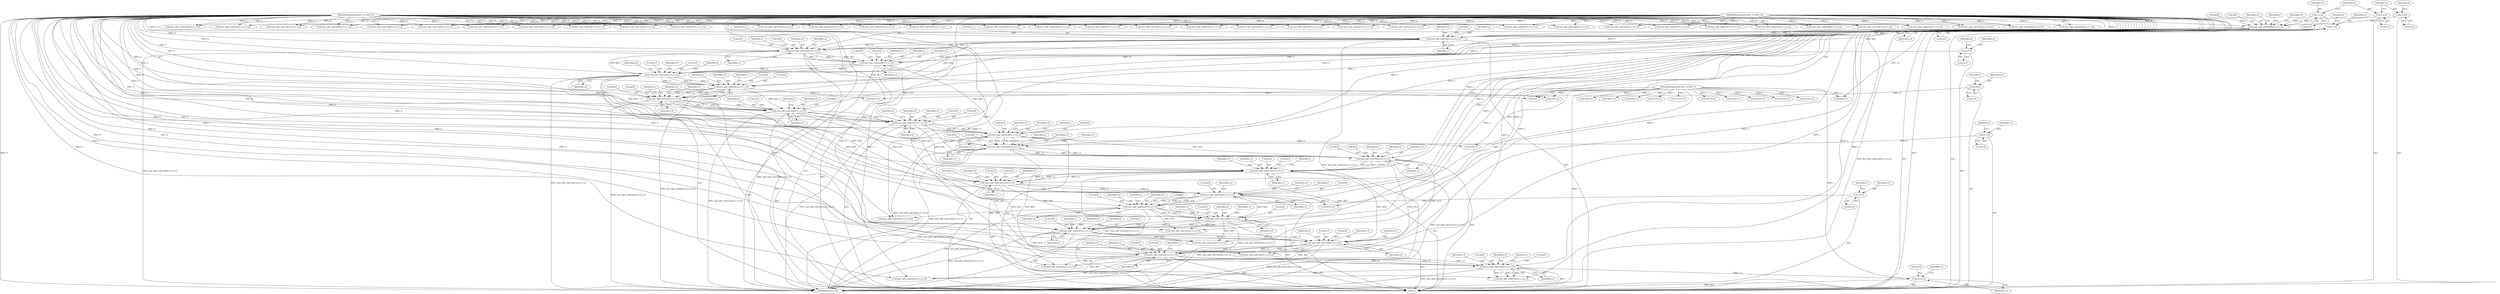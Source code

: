 digraph "0_openssl_a7a44ba55cb4f884c6bc9ceac90072dea38e66d0_0@array" {
"1000367" [label="(Call,r[5]=c3)"];
"1000357" [label="(Call,mul_add_c(a[5],b[0],c3,c1,c2))"];
"1000102" [label="(MethodParameterIn,BN_ULONG *a)"];
"1000249" [label="(Call,mul_add_c(a[4],b[0],c2,c3,c1))"];
"1000231" [label="(Call,mul_add_c(a[3],b[0],c1,c2,c3))"];
"1000163" [label="(Call,mul_add_c(a[2],b[0],c3,c1,c2))"];
"1000145" [label="(Call,mul_add_c(a[1],b[0],c2,c3,c1))"];
"1000117" [label="(Call,mul_add_c(a[0],b[0],c1,c2,c3))"];
"1000103" [label="(MethodParameterIn,BN_ULONG *b)"];
"1000108" [label="(Call,c1=0)"];
"1000111" [label="(Call,c2=0)"];
"1000114" [label="(Call,c3=0)"];
"1000135" [label="(Call,mul_add_c(a[0],b[1],c2,c3,c1))"];
"1000132" [label="(Call,c1=0)"];
"1000160" [label="(Call,c2=0)"];
"1000221" [label="(Call,mul_add_c(a[2],b[1],c1,c2,c3))"];
"1000173" [label="(Call,mul_add_c(a[1],b[1],c3,c1,c2))"];
"1000211" [label="(Call,mul_add_c(a[1],b[2],c1,c2,c3))"];
"1000183" [label="(Call,mul_add_c(a[0],b[2],c3,c1,c2))"];
"1000201" [label="(Call,mul_add_c(a[0],b[3],c1,c2,c3))"];
"1000198" [label="(Call,c3=0)"];
"1000246" [label="(Call,c1=0)"];
"1000347" [label="(Call,mul_add_c(a[4],b[1],c3,c1,c2))"];
"1000259" [label="(Call,mul_add_c(a[3],b[1],c2,c3,c1))"];
"1000337" [label="(Call,mul_add_c(a[3],b[2],c3,c1,c2))"];
"1000269" [label="(Call,mul_add_c(a[2],b[2],c2,c3,c1))"];
"1000327" [label="(Call,mul_add_c(a[2],b[3],c3,c1,c2))"];
"1000279" [label="(Call,mul_add_c(a[1],b[3],c2,c3,c1))"];
"1000317" [label="(Call,mul_add_c(a[1],b[4],c3,c1,c2))"];
"1000289" [label="(Call,mul_add_c(a[0],b[4],c2,c3,c1))"];
"1000307" [label="(Call,mul_add_c(a[0],b[5],c3,c1,c2))"];
"1000304" [label="(Call,c2=0)"];
"1000101" [label="(MethodParameterIn,BN_ULONG *r)"];
"1000727" [label="(Call,mul_add_c(a[3],b[7],c2,c3,c1))"];
"1000219" [label="(Identifier,c2)"];
"1000293" [label="(Call,b[4])"];
"1000679" [label="(Call,r[9]=c1)"];
"1000121" [label="(Call,b[0])"];
"1000321" [label="(Call,b[4])"];
"1000221" [label="(Call,mul_add_c(a[2],b[1],c1,c2,c3))"];
"1000203" [label="(Identifier,a)"];
"1000162" [label="(Literal,0)"];
"1000248" [label="(Literal,0)"];
"1000571" [label="(Call,mul_add_c(a[4],b[4],c3,c1,c2))"];
"1000246" [label="(Call,c1=0)"];
"1000218" [label="(Identifier,c1)"];
"1000112" [label="(Identifier,c2)"];
"1000127" [label="(Call,r[0]=c1)"];
"1000263" [label="(Call,b[1])"];
"1000304" [label="(Call,c2=0)"];
"1000591" [label="(Call,mul_add_c(a[2],b[6],c3,c1,c2))"];
"1000113" [label="(Literal,0)"];
"1000831" [label="(Call,mul_add_c(a[6],b[7],c2,c3,c1))"];
"1000126" [label="(Identifier,c3)"];
"1000356" [label="(Identifier,c2)"];
"1000649" [label="(Call,mul_add_c(a[5],b[4],c1,c2,c3))"];
"1000192" [label="(Identifier,c2)"];
"1000290" [label="(Call,a[0])"];
"1000115" [label="(Identifier,c3)"];
"1000859" [label="(Call,mul_add_c(a[7],b[7],c3,c1,c2))"];
"1000135" [label="(Call,mul_add_c(a[0],b[1],c2,c3,c1))"];
"1000331" [label="(Call,b[3])"];
"1000170" [label="(Identifier,c3)"];
"1000277" [label="(Identifier,c3)"];
"1000118" [label="(Call,a[0])"];
"1000351" [label="(Call,b[1])"];
"1000311" [label="(Call,b[5])"];
"1000238" [label="(Identifier,c1)"];
"1000326" [label="(Identifier,c2)"];
"1000209" [label="(Identifier,c2)"];
"1000195" [label="(Identifier,r)"];
"1000669" [label="(Call,mul_add_c(a[7],b[2],c1,c2,c3))"];
"1000103" [label="(MethodParameterIn,BN_ULONG *b)"];
"1000165" [label="(Identifier,a)"];
"1000296" [label="(Identifier,c2)"];
"1000717" [label="(Call,mul_add_c(a[4],b[6],c2,c3,c1))"];
"1000561" [label="(Call,mul_add_c(a[5],b[3],c3,c1,c2))"];
"1000132" [label="(Call,c1=0)"];
"1000167" [label="(Call,b[0])"];
"1000364" [label="(Identifier,c3)"];
"1000164" [label="(Call,a[2])"];
"1000180" [label="(Identifier,c3)"];
"1000415" [label="(Call,mul_add_c(a[2],b[4],c1,c2,c3))"];
"1000104" [label="(Block,)"];
"1000307" [label="(Call,mul_add_c(a[0],b[5],c3,c1,c2))"];
"1000134" [label="(Literal,0)"];
"1000745" [label="(Call,mul_add_c(a[4],b[7],c3,c1,c2))"];
"1000260" [label="(Call,a[3])"];
"1000533" [label="(Call,r[7]=c2)"];
"1000191" [label="(Identifier,c1)"];
"1000308" [label="(Call,a[0])"];
"1000765" [label="(Call,mul_add_c(a[6],b[5],c3,c1,c2))"];
"1000268" [label="(Identifier,c1)"];
"1000187" [label="(Call,b[2])"];
"1000813" [label="(Call,mul_add_c(a[5],b[7],c1,c2,c3))"];
"1000315" [label="(Identifier,c1)"];
"1000395" [label="(Call,mul_add_c(a[4],b[2],c1,c2,c3))"];
"1000177" [label="(Call,b[1])"];
"1000639" [label="(Call,mul_add_c(a[4],b[5],c1,c2,c3))"];
"1000212" [label="(Call,a[1])"];
"1000146" [label="(Call,a[1])"];
"1000346" [label="(Identifier,c2)"];
"1000785" [label="(Call,r[11]=c3)"];
"1000291" [label="(Identifier,a)"];
"1000251" [label="(Identifier,a)"];
"1000259" [label="(Call,mul_add_c(a[3],b[1],c2,c3,c1))"];
"1000161" [label="(Identifier,c2)"];
"1000124" [label="(Identifier,c1)"];
"1000208" [label="(Identifier,c1)"];
"1000287" [label="(Identifier,c3)"];
"1000249" [label="(Call,mul_add_c(a[4],b[0],c2,c3,c1))"];
"1000111" [label="(Call,c2=0)"];
"1000220" [label="(Identifier,c3)"];
"1000261" [label="(Identifier,a)"];
"1000155" [label="(Call,r[1]=c2)"];
"1000240" [label="(Identifier,c3)"];
"1000551" [label="(Call,mul_add_c(a[6],b[2],c3,c1,c2))"];
"1000707" [label="(Call,mul_add_c(a[5],b[5],c2,c3,c1))"];
"1000171" [label="(Identifier,c1)"];
"1000172" [label="(Identifier,c2)"];
"1000279" [label="(Call,mul_add_c(a[1],b[3],c2,c3,c1))"];
"1000241" [label="(Call,r[3]=c1)"];
"1000851" [label="(Call,r[13]=c2)"];
"1000349" [label="(Identifier,a)"];
"1000619" [label="(Call,mul_add_c(a[2],b[7],c1,c2,c3))"];
"1000182" [label="(Identifier,c2)"];
"1000405" [label="(Call,mul_add_c(a[3],b[3],c1,c2,c3))"];
"1000183" [label="(Call,mul_add_c(a[0],b[2],c3,c1,c2))"];
"1000348" [label="(Call,a[4])"];
"1000361" [label="(Call,b[0])"];
"1000200" [label="(Literal,0)"];
"1000114" [label="(Call,c3=0)"];
"1000184" [label="(Call,a[0])"];
"1000257" [label="(Identifier,c3)"];
"1000336" [label="(Identifier,c2)"];
"1000256" [label="(Identifier,c2)"];
"1000205" [label="(Call,b[3])"];
"1000473" [label="(Call,mul_add_c(a[2],b[5],c2,c3,c1))"];
"1000143" [label="(Identifier,c3)"];
"1000136" [label="(Call,a[0])"];
"1000874" [label="(Call,r[15]=c1)"];
"1000425" [label="(Call,mul_add_c(a[1],b[5],c1,c2,c3))"];
"1000157" [label="(Identifier,r)"];
"1000116" [label="(Literal,0)"];
"1000297" [label="(Identifier,c3)"];
"1000365" [label="(Identifier,c1)"];
"1000366" [label="(Identifier,c2)"];
"1000327" [label="(Call,mul_add_c(a[2],b[3],c3,c1,c2))"];
"1000463" [label="(Call,mul_add_c(a[1],b[6],c2,c3,c1))"];
"1000359" [label="(Identifier,a)"];
"1000110" [label="(Literal,0)"];
"1000154" [label="(Identifier,c1)"];
"1000755" [label="(Call,mul_add_c(a[5],b[6],c3,c1,c2))"];
"1000149" [label="(Call,b[0])"];
"1000210" [label="(Identifier,c3)"];
"1000239" [label="(Identifier,c2)"];
"1000354" [label="(Identifier,c3)"];
"1000278" [label="(Identifier,c1)"];
"1000142" [label="(Identifier,c2)"];
"1000335" [label="(Identifier,c1)"];
"1000299" [label="(Call,r[4]=c2)"];
"1000581" [label="(Call,mul_add_c(a[3],b[5],c3,c1,c2))"];
"1000137" [label="(Identifier,a)"];
"1000309" [label="(Identifier,a)"];
"1000181" [label="(Identifier,c1)"];
"1000329" [label="(Identifier,a)"];
"1000190" [label="(Identifier,c3)"];
"1000266" [label="(Identifier,c2)"];
"1000258" [label="(Identifier,c1)"];
"1000324" [label="(Identifier,c3)"];
"1000301" [label="(Identifier,r)"];
"1000687" [label="(Call,mul_add_c(a[7],b[3],c2,c3,c1))"];
"1000369" [label="(Identifier,r)"];
"1000305" [label="(Identifier,c2)"];
"1000153" [label="(Identifier,c3)"];
"1000276" [label="(Identifier,c2)"];
"1000108" [label="(Call,c1=0)"];
"1000228" [label="(Identifier,c1)"];
"1000325" [label="(Identifier,c1)"];
"1000270" [label="(Call,a[2])"];
"1000271" [label="(Identifier,a)"];
"1000318" [label="(Call,a[1])"];
"1000375" [label="(Call,mul_add_c(a[6],b[0],c1,c2,c3))"];
"1000201" [label="(Call,mul_add_c(a[0],b[3],c1,c2,c3))"];
"1000160" [label="(Call,c2=0)"];
"1000101" [label="(MethodParameterIn,BN_ULONG *r)"];
"1000288" [label="(Identifier,c1)"];
"1000243" [label="(Identifier,r)"];
"1000629" [label="(Call,mul_add_c(a[3],b[6],c1,c2,c3))"];
"1000341" [label="(Call,b[2])"];
"1000119" [label="(Identifier,a)"];
"1000199" [label="(Identifier,c3)"];
"1000273" [label="(Call,b[2])"];
"1000503" [label="(Call,mul_add_c(a[5],b[2],c2,c3,c1))"];
"1000601" [label="(Call,mul_add_c(a[1],b[7],c3,c1,c2))"];
"1000338" [label="(Call,a[3])"];
"1000231" [label="(Call,mul_add_c(a[3],b[0],c1,c2,c3))"];
"1000344" [label="(Identifier,c3)"];
"1000174" [label="(Call,a[1])"];
"1000316" [label="(Identifier,c2)"];
"1000215" [label="(Call,b[2])"];
"1000223" [label="(Identifier,a)"];
"1000869" [label="(Call,r[14]=c3)"];
"1000841" [label="(Call,mul_add_c(a[7],b[6],c2,c3,c1))"];
"1000523" [label="(Call,mul_add_c(a[7],b[0],c2,c3,c1))"];
"1000109" [label="(Identifier,c1)"];
"1000317" [label="(Call,mul_add_c(a[1],b[4],c3,c1,c2))"];
"1000225" [label="(Call,b[1])"];
"1000357" [label="(Call,mul_add_c(a[5],b[0],c3,c1,c2))"];
"1000355" [label="(Identifier,c1)"];
"1000185" [label="(Identifier,a)"];
"1000793" [label="(Call,mul_add_c(a[7],b[5],c1,c2,c3))"];
"1000775" [label="(Call,mul_add_c(a[7],b[4],c3,c1,c2))"];
"1000483" [label="(Call,mul_add_c(a[3],b[4],c2,c3,c1))"];
"1000147" [label="(Identifier,a)"];
"1000823" [label="(Call,r[12]=c1)"];
"1000129" [label="(Identifier,r)"];
"1000193" [label="(Call,r[2]=c3)"];
"1000145" [label="(Call,mul_add_c(a[1],b[0],c2,c3,c1))"];
"1000697" [label="(Call,mul_add_c(a[6],b[4],c2,c3,c1))"];
"1000222" [label="(Call,a[2])"];
"1000737" [label="(Call,r[10]=c2)"];
"1000117" [label="(Call,mul_add_c(a[0],b[0],c1,c2,c3))"];
"1000493" [label="(Call,mul_add_c(a[4],b[3],c2,c3,c1))"];
"1000368" [label="(Call,r[5])"];
"1000235" [label="(Call,b[0])"];
"1000280" [label="(Call,a[1])"];
"1000306" [label="(Literal,0)"];
"1000211" [label="(Call,mul_add_c(a[1],b[2],c1,c2,c3))"];
"1000175" [label="(Identifier,a)"];
"1000453" [label="(Call,mul_add_c(a[0],b[7],c2,c3,c1))"];
"1000125" [label="(Identifier,c2)"];
"1000319" [label="(Identifier,a)"];
"1000347" [label="(Call,mul_add_c(a[4],b[1],c3,c1,c2))"];
"1000373" [label="(Identifier,c3)"];
"1000435" [label="(Call,mul_add_c(a[0],b[6],c1,c2,c3))"];
"1000541" [label="(Call,mul_add_c(a[7],b[1],c3,c1,c2))"];
"1000144" [label="(Identifier,c1)"];
"1000202" [label="(Call,a[0])"];
"1000233" [label="(Identifier,a)"];
"1000163" [label="(Call,mul_add_c(a[2],b[0],c3,c1,c2))"];
"1000173" [label="(Call,mul_add_c(a[1],b[1],c3,c1,c2))"];
"1000289" [label="(Call,mul_add_c(a[0],b[4],c2,c3,c1))"];
"1000230" [label="(Identifier,c3)"];
"1000229" [label="(Identifier,c2)"];
"1000213" [label="(Identifier,a)"];
"1000385" [label="(Call,mul_add_c(a[5],b[1],c1,c2,c3))"];
"1000367" [label="(Call,r[5]=c3)"];
"1000232" [label="(Call,a[3])"];
"1000445" [label="(Call,r[6]=c1)"];
"1000371" [label="(Identifier,c3)"];
"1000267" [label="(Identifier,c3)"];
"1000253" [label="(Call,b[0])"];
"1000139" [label="(Call,b[1])"];
"1000879" [label="(MethodReturn,void)"];
"1000334" [label="(Identifier,c3)"];
"1000283" [label="(Call,b[3])"];
"1000513" [label="(Call,mul_add_c(a[6],b[1],c2,c3,c1))"];
"1000314" [label="(Identifier,c3)"];
"1000269" [label="(Call,mul_add_c(a[2],b[2],c2,c3,c1))"];
"1000133" [label="(Identifier,c1)"];
"1000358" [label="(Call,a[5])"];
"1000250" [label="(Call,a[4])"];
"1000281" [label="(Identifier,a)"];
"1000247" [label="(Identifier,c1)"];
"1000298" [label="(Identifier,c1)"];
"1000803" [label="(Call,mul_add_c(a[6],b[6],c1,c2,c3))"];
"1000339" [label="(Identifier,a)"];
"1000152" [label="(Identifier,c2)"];
"1000102" [label="(MethodParameterIn,BN_ULONG *a)"];
"1000286" [label="(Identifier,c2)"];
"1000328" [label="(Call,a[2])"];
"1000611" [label="(Call,r[8]=c3)"];
"1000198" [label="(Call,c3=0)"];
"1000659" [label="(Call,mul_add_c(a[6],b[3],c1,c2,c3))"];
"1000337" [label="(Call,mul_add_c(a[3],b[2],c3,c1,c2))"];
"1000345" [label="(Identifier,c1)"];
"1000367" -> "1000104"  [label="AST: "];
"1000367" -> "1000371"  [label="CFG: "];
"1000368" -> "1000367"  [label="AST: "];
"1000371" -> "1000367"  [label="AST: "];
"1000373" -> "1000367"  [label="CFG: "];
"1000367" -> "1000879"  [label="DDG: r[5]"];
"1000357" -> "1000367"  [label="DDG: c3"];
"1000101" -> "1000367"  [label="DDG: r"];
"1000357" -> "1000104"  [label="AST: "];
"1000357" -> "1000366"  [label="CFG: "];
"1000358" -> "1000357"  [label="AST: "];
"1000361" -> "1000357"  [label="AST: "];
"1000364" -> "1000357"  [label="AST: "];
"1000365" -> "1000357"  [label="AST: "];
"1000366" -> "1000357"  [label="AST: "];
"1000369" -> "1000357"  [label="CFG: "];
"1000357" -> "1000879"  [label="DDG: mul_add_c(a[5],b[0],c3,c1,c2)"];
"1000102" -> "1000357"  [label="DDG: a"];
"1000249" -> "1000357"  [label="DDG: b[0]"];
"1000103" -> "1000357"  [label="DDG: b"];
"1000347" -> "1000357"  [label="DDG: c3"];
"1000347" -> "1000357"  [label="DDG: c1"];
"1000347" -> "1000357"  [label="DDG: c2"];
"1000357" -> "1000375"  [label="DDG: b[0]"];
"1000357" -> "1000375"  [label="DDG: c1"];
"1000357" -> "1000375"  [label="DDG: c2"];
"1000357" -> "1000385"  [label="DDG: a[5]"];
"1000102" -> "1000100"  [label="AST: "];
"1000102" -> "1000879"  [label="DDG: a"];
"1000102" -> "1000117"  [label="DDG: a"];
"1000102" -> "1000135"  [label="DDG: a"];
"1000102" -> "1000145"  [label="DDG: a"];
"1000102" -> "1000163"  [label="DDG: a"];
"1000102" -> "1000173"  [label="DDG: a"];
"1000102" -> "1000183"  [label="DDG: a"];
"1000102" -> "1000201"  [label="DDG: a"];
"1000102" -> "1000211"  [label="DDG: a"];
"1000102" -> "1000221"  [label="DDG: a"];
"1000102" -> "1000231"  [label="DDG: a"];
"1000102" -> "1000249"  [label="DDG: a"];
"1000102" -> "1000259"  [label="DDG: a"];
"1000102" -> "1000269"  [label="DDG: a"];
"1000102" -> "1000279"  [label="DDG: a"];
"1000102" -> "1000289"  [label="DDG: a"];
"1000102" -> "1000307"  [label="DDG: a"];
"1000102" -> "1000317"  [label="DDG: a"];
"1000102" -> "1000327"  [label="DDG: a"];
"1000102" -> "1000337"  [label="DDG: a"];
"1000102" -> "1000347"  [label="DDG: a"];
"1000102" -> "1000375"  [label="DDG: a"];
"1000102" -> "1000385"  [label="DDG: a"];
"1000102" -> "1000395"  [label="DDG: a"];
"1000102" -> "1000405"  [label="DDG: a"];
"1000102" -> "1000415"  [label="DDG: a"];
"1000102" -> "1000425"  [label="DDG: a"];
"1000102" -> "1000435"  [label="DDG: a"];
"1000102" -> "1000453"  [label="DDG: a"];
"1000102" -> "1000463"  [label="DDG: a"];
"1000102" -> "1000473"  [label="DDG: a"];
"1000102" -> "1000483"  [label="DDG: a"];
"1000102" -> "1000493"  [label="DDG: a"];
"1000102" -> "1000503"  [label="DDG: a"];
"1000102" -> "1000513"  [label="DDG: a"];
"1000102" -> "1000523"  [label="DDG: a"];
"1000102" -> "1000541"  [label="DDG: a"];
"1000102" -> "1000551"  [label="DDG: a"];
"1000102" -> "1000561"  [label="DDG: a"];
"1000102" -> "1000571"  [label="DDG: a"];
"1000102" -> "1000581"  [label="DDG: a"];
"1000102" -> "1000591"  [label="DDG: a"];
"1000102" -> "1000601"  [label="DDG: a"];
"1000102" -> "1000619"  [label="DDG: a"];
"1000102" -> "1000629"  [label="DDG: a"];
"1000102" -> "1000639"  [label="DDG: a"];
"1000102" -> "1000649"  [label="DDG: a"];
"1000102" -> "1000659"  [label="DDG: a"];
"1000102" -> "1000669"  [label="DDG: a"];
"1000102" -> "1000687"  [label="DDG: a"];
"1000102" -> "1000697"  [label="DDG: a"];
"1000102" -> "1000707"  [label="DDG: a"];
"1000102" -> "1000717"  [label="DDG: a"];
"1000102" -> "1000727"  [label="DDG: a"];
"1000102" -> "1000745"  [label="DDG: a"];
"1000102" -> "1000755"  [label="DDG: a"];
"1000102" -> "1000765"  [label="DDG: a"];
"1000102" -> "1000775"  [label="DDG: a"];
"1000102" -> "1000793"  [label="DDG: a"];
"1000102" -> "1000803"  [label="DDG: a"];
"1000102" -> "1000813"  [label="DDG: a"];
"1000102" -> "1000831"  [label="DDG: a"];
"1000102" -> "1000841"  [label="DDG: a"];
"1000102" -> "1000859"  [label="DDG: a"];
"1000249" -> "1000104"  [label="AST: "];
"1000249" -> "1000258"  [label="CFG: "];
"1000250" -> "1000249"  [label="AST: "];
"1000253" -> "1000249"  [label="AST: "];
"1000256" -> "1000249"  [label="AST: "];
"1000257" -> "1000249"  [label="AST: "];
"1000258" -> "1000249"  [label="AST: "];
"1000261" -> "1000249"  [label="CFG: "];
"1000249" -> "1000879"  [label="DDG: mul_add_c(a[4],b[0],c2,c3,c1)"];
"1000231" -> "1000249"  [label="DDG: b[0]"];
"1000231" -> "1000249"  [label="DDG: c2"];
"1000231" -> "1000249"  [label="DDG: c3"];
"1000103" -> "1000249"  [label="DDG: b"];
"1000246" -> "1000249"  [label="DDG: c1"];
"1000249" -> "1000259"  [label="DDG: c2"];
"1000249" -> "1000259"  [label="DDG: c3"];
"1000249" -> "1000259"  [label="DDG: c1"];
"1000249" -> "1000347"  [label="DDG: a[4]"];
"1000231" -> "1000104"  [label="AST: "];
"1000231" -> "1000240"  [label="CFG: "];
"1000232" -> "1000231"  [label="AST: "];
"1000235" -> "1000231"  [label="AST: "];
"1000238" -> "1000231"  [label="AST: "];
"1000239" -> "1000231"  [label="AST: "];
"1000240" -> "1000231"  [label="AST: "];
"1000243" -> "1000231"  [label="CFG: "];
"1000231" -> "1000879"  [label="DDG: mul_add_c(a[3],b[0],c1,c2,c3)"];
"1000163" -> "1000231"  [label="DDG: b[0]"];
"1000103" -> "1000231"  [label="DDG: b"];
"1000221" -> "1000231"  [label="DDG: c1"];
"1000221" -> "1000231"  [label="DDG: c2"];
"1000221" -> "1000231"  [label="DDG: c3"];
"1000231" -> "1000241"  [label="DDG: c1"];
"1000231" -> "1000259"  [label="DDG: a[3]"];
"1000163" -> "1000104"  [label="AST: "];
"1000163" -> "1000172"  [label="CFG: "];
"1000164" -> "1000163"  [label="AST: "];
"1000167" -> "1000163"  [label="AST: "];
"1000170" -> "1000163"  [label="AST: "];
"1000171" -> "1000163"  [label="AST: "];
"1000172" -> "1000163"  [label="AST: "];
"1000175" -> "1000163"  [label="CFG: "];
"1000163" -> "1000879"  [label="DDG: mul_add_c(a[2],b[0],c3,c1,c2)"];
"1000145" -> "1000163"  [label="DDG: b[0]"];
"1000145" -> "1000163"  [label="DDG: c3"];
"1000145" -> "1000163"  [label="DDG: c1"];
"1000103" -> "1000163"  [label="DDG: b"];
"1000160" -> "1000163"  [label="DDG: c2"];
"1000163" -> "1000173"  [label="DDG: c3"];
"1000163" -> "1000173"  [label="DDG: c1"];
"1000163" -> "1000173"  [label="DDG: c2"];
"1000163" -> "1000221"  [label="DDG: a[2]"];
"1000145" -> "1000104"  [label="AST: "];
"1000145" -> "1000154"  [label="CFG: "];
"1000146" -> "1000145"  [label="AST: "];
"1000149" -> "1000145"  [label="AST: "];
"1000152" -> "1000145"  [label="AST: "];
"1000153" -> "1000145"  [label="AST: "];
"1000154" -> "1000145"  [label="AST: "];
"1000157" -> "1000145"  [label="CFG: "];
"1000145" -> "1000879"  [label="DDG: mul_add_c(a[1],b[0],c2,c3,c1)"];
"1000117" -> "1000145"  [label="DDG: b[0]"];
"1000103" -> "1000145"  [label="DDG: b"];
"1000135" -> "1000145"  [label="DDG: c2"];
"1000135" -> "1000145"  [label="DDG: c3"];
"1000135" -> "1000145"  [label="DDG: c1"];
"1000145" -> "1000155"  [label="DDG: c2"];
"1000145" -> "1000173"  [label="DDG: a[1]"];
"1000117" -> "1000104"  [label="AST: "];
"1000117" -> "1000126"  [label="CFG: "];
"1000118" -> "1000117"  [label="AST: "];
"1000121" -> "1000117"  [label="AST: "];
"1000124" -> "1000117"  [label="AST: "];
"1000125" -> "1000117"  [label="AST: "];
"1000126" -> "1000117"  [label="AST: "];
"1000129" -> "1000117"  [label="CFG: "];
"1000117" -> "1000879"  [label="DDG: mul_add_c(a[0],b[0],c1,c2,c3)"];
"1000103" -> "1000117"  [label="DDG: b"];
"1000108" -> "1000117"  [label="DDG: c1"];
"1000111" -> "1000117"  [label="DDG: c2"];
"1000114" -> "1000117"  [label="DDG: c3"];
"1000117" -> "1000127"  [label="DDG: c1"];
"1000117" -> "1000135"  [label="DDG: a[0]"];
"1000117" -> "1000135"  [label="DDG: c2"];
"1000117" -> "1000135"  [label="DDG: c3"];
"1000103" -> "1000100"  [label="AST: "];
"1000103" -> "1000879"  [label="DDG: b"];
"1000103" -> "1000135"  [label="DDG: b"];
"1000103" -> "1000173"  [label="DDG: b"];
"1000103" -> "1000183"  [label="DDG: b"];
"1000103" -> "1000201"  [label="DDG: b"];
"1000103" -> "1000211"  [label="DDG: b"];
"1000103" -> "1000221"  [label="DDG: b"];
"1000103" -> "1000259"  [label="DDG: b"];
"1000103" -> "1000269"  [label="DDG: b"];
"1000103" -> "1000279"  [label="DDG: b"];
"1000103" -> "1000289"  [label="DDG: b"];
"1000103" -> "1000307"  [label="DDG: b"];
"1000103" -> "1000317"  [label="DDG: b"];
"1000103" -> "1000327"  [label="DDG: b"];
"1000103" -> "1000337"  [label="DDG: b"];
"1000103" -> "1000347"  [label="DDG: b"];
"1000103" -> "1000375"  [label="DDG: b"];
"1000103" -> "1000385"  [label="DDG: b"];
"1000103" -> "1000395"  [label="DDG: b"];
"1000103" -> "1000405"  [label="DDG: b"];
"1000103" -> "1000415"  [label="DDG: b"];
"1000103" -> "1000425"  [label="DDG: b"];
"1000103" -> "1000435"  [label="DDG: b"];
"1000103" -> "1000453"  [label="DDG: b"];
"1000103" -> "1000463"  [label="DDG: b"];
"1000103" -> "1000473"  [label="DDG: b"];
"1000103" -> "1000483"  [label="DDG: b"];
"1000103" -> "1000493"  [label="DDG: b"];
"1000103" -> "1000503"  [label="DDG: b"];
"1000103" -> "1000513"  [label="DDG: b"];
"1000103" -> "1000523"  [label="DDG: b"];
"1000103" -> "1000541"  [label="DDG: b"];
"1000103" -> "1000551"  [label="DDG: b"];
"1000103" -> "1000561"  [label="DDG: b"];
"1000103" -> "1000571"  [label="DDG: b"];
"1000103" -> "1000581"  [label="DDG: b"];
"1000103" -> "1000591"  [label="DDG: b"];
"1000103" -> "1000601"  [label="DDG: b"];
"1000103" -> "1000619"  [label="DDG: b"];
"1000103" -> "1000629"  [label="DDG: b"];
"1000103" -> "1000639"  [label="DDG: b"];
"1000103" -> "1000649"  [label="DDG: b"];
"1000103" -> "1000659"  [label="DDG: b"];
"1000103" -> "1000669"  [label="DDG: b"];
"1000103" -> "1000687"  [label="DDG: b"];
"1000103" -> "1000697"  [label="DDG: b"];
"1000103" -> "1000707"  [label="DDG: b"];
"1000103" -> "1000717"  [label="DDG: b"];
"1000103" -> "1000727"  [label="DDG: b"];
"1000103" -> "1000745"  [label="DDG: b"];
"1000103" -> "1000755"  [label="DDG: b"];
"1000103" -> "1000765"  [label="DDG: b"];
"1000103" -> "1000775"  [label="DDG: b"];
"1000103" -> "1000793"  [label="DDG: b"];
"1000103" -> "1000803"  [label="DDG: b"];
"1000103" -> "1000813"  [label="DDG: b"];
"1000103" -> "1000831"  [label="DDG: b"];
"1000103" -> "1000841"  [label="DDG: b"];
"1000103" -> "1000859"  [label="DDG: b"];
"1000108" -> "1000104"  [label="AST: "];
"1000108" -> "1000110"  [label="CFG: "];
"1000109" -> "1000108"  [label="AST: "];
"1000110" -> "1000108"  [label="AST: "];
"1000112" -> "1000108"  [label="CFG: "];
"1000111" -> "1000104"  [label="AST: "];
"1000111" -> "1000113"  [label="CFG: "];
"1000112" -> "1000111"  [label="AST: "];
"1000113" -> "1000111"  [label="AST: "];
"1000115" -> "1000111"  [label="CFG: "];
"1000114" -> "1000104"  [label="AST: "];
"1000114" -> "1000116"  [label="CFG: "];
"1000115" -> "1000114"  [label="AST: "];
"1000116" -> "1000114"  [label="AST: "];
"1000119" -> "1000114"  [label="CFG: "];
"1000135" -> "1000104"  [label="AST: "];
"1000135" -> "1000144"  [label="CFG: "];
"1000136" -> "1000135"  [label="AST: "];
"1000139" -> "1000135"  [label="AST: "];
"1000142" -> "1000135"  [label="AST: "];
"1000143" -> "1000135"  [label="AST: "];
"1000144" -> "1000135"  [label="AST: "];
"1000147" -> "1000135"  [label="CFG: "];
"1000135" -> "1000879"  [label="DDG: mul_add_c(a[0],b[1],c2,c3,c1)"];
"1000132" -> "1000135"  [label="DDG: c1"];
"1000135" -> "1000173"  [label="DDG: b[1]"];
"1000135" -> "1000183"  [label="DDG: a[0]"];
"1000132" -> "1000104"  [label="AST: "];
"1000132" -> "1000134"  [label="CFG: "];
"1000133" -> "1000132"  [label="AST: "];
"1000134" -> "1000132"  [label="AST: "];
"1000137" -> "1000132"  [label="CFG: "];
"1000160" -> "1000104"  [label="AST: "];
"1000160" -> "1000162"  [label="CFG: "];
"1000161" -> "1000160"  [label="AST: "];
"1000162" -> "1000160"  [label="AST: "];
"1000165" -> "1000160"  [label="CFG: "];
"1000221" -> "1000104"  [label="AST: "];
"1000221" -> "1000230"  [label="CFG: "];
"1000222" -> "1000221"  [label="AST: "];
"1000225" -> "1000221"  [label="AST: "];
"1000228" -> "1000221"  [label="AST: "];
"1000229" -> "1000221"  [label="AST: "];
"1000230" -> "1000221"  [label="AST: "];
"1000233" -> "1000221"  [label="CFG: "];
"1000221" -> "1000879"  [label="DDG: mul_add_c(a[2],b[1],c1,c2,c3)"];
"1000173" -> "1000221"  [label="DDG: b[1]"];
"1000211" -> "1000221"  [label="DDG: c1"];
"1000211" -> "1000221"  [label="DDG: c2"];
"1000211" -> "1000221"  [label="DDG: c3"];
"1000221" -> "1000259"  [label="DDG: b[1]"];
"1000221" -> "1000269"  [label="DDG: a[2]"];
"1000173" -> "1000104"  [label="AST: "];
"1000173" -> "1000182"  [label="CFG: "];
"1000174" -> "1000173"  [label="AST: "];
"1000177" -> "1000173"  [label="AST: "];
"1000180" -> "1000173"  [label="AST: "];
"1000181" -> "1000173"  [label="AST: "];
"1000182" -> "1000173"  [label="AST: "];
"1000185" -> "1000173"  [label="CFG: "];
"1000173" -> "1000879"  [label="DDG: mul_add_c(a[1],b[1],c3,c1,c2)"];
"1000173" -> "1000183"  [label="DDG: c3"];
"1000173" -> "1000183"  [label="DDG: c1"];
"1000173" -> "1000183"  [label="DDG: c2"];
"1000173" -> "1000211"  [label="DDG: a[1]"];
"1000211" -> "1000104"  [label="AST: "];
"1000211" -> "1000220"  [label="CFG: "];
"1000212" -> "1000211"  [label="AST: "];
"1000215" -> "1000211"  [label="AST: "];
"1000218" -> "1000211"  [label="AST: "];
"1000219" -> "1000211"  [label="AST: "];
"1000220" -> "1000211"  [label="AST: "];
"1000223" -> "1000211"  [label="CFG: "];
"1000211" -> "1000879"  [label="DDG: mul_add_c(a[1],b[2],c1,c2,c3)"];
"1000183" -> "1000211"  [label="DDG: b[2]"];
"1000201" -> "1000211"  [label="DDG: c1"];
"1000201" -> "1000211"  [label="DDG: c2"];
"1000201" -> "1000211"  [label="DDG: c3"];
"1000211" -> "1000269"  [label="DDG: b[2]"];
"1000211" -> "1000279"  [label="DDG: a[1]"];
"1000183" -> "1000104"  [label="AST: "];
"1000183" -> "1000192"  [label="CFG: "];
"1000184" -> "1000183"  [label="AST: "];
"1000187" -> "1000183"  [label="AST: "];
"1000190" -> "1000183"  [label="AST: "];
"1000191" -> "1000183"  [label="AST: "];
"1000192" -> "1000183"  [label="AST: "];
"1000195" -> "1000183"  [label="CFG: "];
"1000183" -> "1000879"  [label="DDG: mul_add_c(a[0],b[2],c3,c1,c2)"];
"1000183" -> "1000193"  [label="DDG: c3"];
"1000183" -> "1000201"  [label="DDG: a[0]"];
"1000183" -> "1000201"  [label="DDG: c1"];
"1000183" -> "1000201"  [label="DDG: c2"];
"1000201" -> "1000104"  [label="AST: "];
"1000201" -> "1000210"  [label="CFG: "];
"1000202" -> "1000201"  [label="AST: "];
"1000205" -> "1000201"  [label="AST: "];
"1000208" -> "1000201"  [label="AST: "];
"1000209" -> "1000201"  [label="AST: "];
"1000210" -> "1000201"  [label="AST: "];
"1000213" -> "1000201"  [label="CFG: "];
"1000201" -> "1000879"  [label="DDG: mul_add_c(a[0],b[3],c1,c2,c3)"];
"1000198" -> "1000201"  [label="DDG: c3"];
"1000201" -> "1000279"  [label="DDG: b[3]"];
"1000201" -> "1000289"  [label="DDG: a[0]"];
"1000198" -> "1000104"  [label="AST: "];
"1000198" -> "1000200"  [label="CFG: "];
"1000199" -> "1000198"  [label="AST: "];
"1000200" -> "1000198"  [label="AST: "];
"1000203" -> "1000198"  [label="CFG: "];
"1000246" -> "1000104"  [label="AST: "];
"1000246" -> "1000248"  [label="CFG: "];
"1000247" -> "1000246"  [label="AST: "];
"1000248" -> "1000246"  [label="AST: "];
"1000251" -> "1000246"  [label="CFG: "];
"1000347" -> "1000104"  [label="AST: "];
"1000347" -> "1000356"  [label="CFG: "];
"1000348" -> "1000347"  [label="AST: "];
"1000351" -> "1000347"  [label="AST: "];
"1000354" -> "1000347"  [label="AST: "];
"1000355" -> "1000347"  [label="AST: "];
"1000356" -> "1000347"  [label="AST: "];
"1000359" -> "1000347"  [label="CFG: "];
"1000347" -> "1000879"  [label="DDG: mul_add_c(a[4],b[1],c3,c1,c2)"];
"1000259" -> "1000347"  [label="DDG: b[1]"];
"1000337" -> "1000347"  [label="DDG: c3"];
"1000337" -> "1000347"  [label="DDG: c1"];
"1000337" -> "1000347"  [label="DDG: c2"];
"1000347" -> "1000385"  [label="DDG: b[1]"];
"1000347" -> "1000395"  [label="DDG: a[4]"];
"1000259" -> "1000104"  [label="AST: "];
"1000259" -> "1000268"  [label="CFG: "];
"1000260" -> "1000259"  [label="AST: "];
"1000263" -> "1000259"  [label="AST: "];
"1000266" -> "1000259"  [label="AST: "];
"1000267" -> "1000259"  [label="AST: "];
"1000268" -> "1000259"  [label="AST: "];
"1000271" -> "1000259"  [label="CFG: "];
"1000259" -> "1000879"  [label="DDG: mul_add_c(a[3],b[1],c2,c3,c1)"];
"1000259" -> "1000269"  [label="DDG: c2"];
"1000259" -> "1000269"  [label="DDG: c3"];
"1000259" -> "1000269"  [label="DDG: c1"];
"1000259" -> "1000337"  [label="DDG: a[3]"];
"1000337" -> "1000104"  [label="AST: "];
"1000337" -> "1000346"  [label="CFG: "];
"1000338" -> "1000337"  [label="AST: "];
"1000341" -> "1000337"  [label="AST: "];
"1000344" -> "1000337"  [label="AST: "];
"1000345" -> "1000337"  [label="AST: "];
"1000346" -> "1000337"  [label="AST: "];
"1000349" -> "1000337"  [label="CFG: "];
"1000337" -> "1000879"  [label="DDG: mul_add_c(a[3],b[2],c3,c1,c2)"];
"1000269" -> "1000337"  [label="DDG: b[2]"];
"1000327" -> "1000337"  [label="DDG: c3"];
"1000327" -> "1000337"  [label="DDG: c1"];
"1000327" -> "1000337"  [label="DDG: c2"];
"1000337" -> "1000395"  [label="DDG: b[2]"];
"1000337" -> "1000405"  [label="DDG: a[3]"];
"1000269" -> "1000104"  [label="AST: "];
"1000269" -> "1000278"  [label="CFG: "];
"1000270" -> "1000269"  [label="AST: "];
"1000273" -> "1000269"  [label="AST: "];
"1000276" -> "1000269"  [label="AST: "];
"1000277" -> "1000269"  [label="AST: "];
"1000278" -> "1000269"  [label="AST: "];
"1000281" -> "1000269"  [label="CFG: "];
"1000269" -> "1000879"  [label="DDG: mul_add_c(a[2],b[2],c2,c3,c1)"];
"1000269" -> "1000279"  [label="DDG: c2"];
"1000269" -> "1000279"  [label="DDG: c3"];
"1000269" -> "1000279"  [label="DDG: c1"];
"1000269" -> "1000327"  [label="DDG: a[2]"];
"1000327" -> "1000104"  [label="AST: "];
"1000327" -> "1000336"  [label="CFG: "];
"1000328" -> "1000327"  [label="AST: "];
"1000331" -> "1000327"  [label="AST: "];
"1000334" -> "1000327"  [label="AST: "];
"1000335" -> "1000327"  [label="AST: "];
"1000336" -> "1000327"  [label="AST: "];
"1000339" -> "1000327"  [label="CFG: "];
"1000327" -> "1000879"  [label="DDG: mul_add_c(a[2],b[3],c3,c1,c2)"];
"1000279" -> "1000327"  [label="DDG: b[3]"];
"1000317" -> "1000327"  [label="DDG: c3"];
"1000317" -> "1000327"  [label="DDG: c1"];
"1000317" -> "1000327"  [label="DDG: c2"];
"1000327" -> "1000405"  [label="DDG: b[3]"];
"1000327" -> "1000415"  [label="DDG: a[2]"];
"1000279" -> "1000104"  [label="AST: "];
"1000279" -> "1000288"  [label="CFG: "];
"1000280" -> "1000279"  [label="AST: "];
"1000283" -> "1000279"  [label="AST: "];
"1000286" -> "1000279"  [label="AST: "];
"1000287" -> "1000279"  [label="AST: "];
"1000288" -> "1000279"  [label="AST: "];
"1000291" -> "1000279"  [label="CFG: "];
"1000279" -> "1000879"  [label="DDG: mul_add_c(a[1],b[3],c2,c3,c1)"];
"1000279" -> "1000289"  [label="DDG: c2"];
"1000279" -> "1000289"  [label="DDG: c3"];
"1000279" -> "1000289"  [label="DDG: c1"];
"1000279" -> "1000317"  [label="DDG: a[1]"];
"1000317" -> "1000104"  [label="AST: "];
"1000317" -> "1000326"  [label="CFG: "];
"1000318" -> "1000317"  [label="AST: "];
"1000321" -> "1000317"  [label="AST: "];
"1000324" -> "1000317"  [label="AST: "];
"1000325" -> "1000317"  [label="AST: "];
"1000326" -> "1000317"  [label="AST: "];
"1000329" -> "1000317"  [label="CFG: "];
"1000317" -> "1000879"  [label="DDG: mul_add_c(a[1],b[4],c3,c1,c2)"];
"1000289" -> "1000317"  [label="DDG: b[4]"];
"1000307" -> "1000317"  [label="DDG: c3"];
"1000307" -> "1000317"  [label="DDG: c1"];
"1000307" -> "1000317"  [label="DDG: c2"];
"1000317" -> "1000415"  [label="DDG: b[4]"];
"1000317" -> "1000425"  [label="DDG: a[1]"];
"1000289" -> "1000104"  [label="AST: "];
"1000289" -> "1000298"  [label="CFG: "];
"1000290" -> "1000289"  [label="AST: "];
"1000293" -> "1000289"  [label="AST: "];
"1000296" -> "1000289"  [label="AST: "];
"1000297" -> "1000289"  [label="AST: "];
"1000298" -> "1000289"  [label="AST: "];
"1000301" -> "1000289"  [label="CFG: "];
"1000289" -> "1000879"  [label="DDG: mul_add_c(a[0],b[4],c2,c3,c1)"];
"1000289" -> "1000299"  [label="DDG: c2"];
"1000289" -> "1000307"  [label="DDG: a[0]"];
"1000289" -> "1000307"  [label="DDG: c3"];
"1000289" -> "1000307"  [label="DDG: c1"];
"1000307" -> "1000104"  [label="AST: "];
"1000307" -> "1000316"  [label="CFG: "];
"1000308" -> "1000307"  [label="AST: "];
"1000311" -> "1000307"  [label="AST: "];
"1000314" -> "1000307"  [label="AST: "];
"1000315" -> "1000307"  [label="AST: "];
"1000316" -> "1000307"  [label="AST: "];
"1000319" -> "1000307"  [label="CFG: "];
"1000307" -> "1000879"  [label="DDG: mul_add_c(a[0],b[5],c3,c1,c2)"];
"1000304" -> "1000307"  [label="DDG: c2"];
"1000307" -> "1000425"  [label="DDG: b[5]"];
"1000307" -> "1000435"  [label="DDG: a[0]"];
"1000304" -> "1000104"  [label="AST: "];
"1000304" -> "1000306"  [label="CFG: "];
"1000305" -> "1000304"  [label="AST: "];
"1000306" -> "1000304"  [label="AST: "];
"1000309" -> "1000304"  [label="CFG: "];
"1000101" -> "1000100"  [label="AST: "];
"1000101" -> "1000879"  [label="DDG: r"];
"1000101" -> "1000127"  [label="DDG: r"];
"1000101" -> "1000155"  [label="DDG: r"];
"1000101" -> "1000193"  [label="DDG: r"];
"1000101" -> "1000241"  [label="DDG: r"];
"1000101" -> "1000299"  [label="DDG: r"];
"1000101" -> "1000445"  [label="DDG: r"];
"1000101" -> "1000533"  [label="DDG: r"];
"1000101" -> "1000611"  [label="DDG: r"];
"1000101" -> "1000679"  [label="DDG: r"];
"1000101" -> "1000737"  [label="DDG: r"];
"1000101" -> "1000785"  [label="DDG: r"];
"1000101" -> "1000823"  [label="DDG: r"];
"1000101" -> "1000851"  [label="DDG: r"];
"1000101" -> "1000869"  [label="DDG: r"];
"1000101" -> "1000874"  [label="DDG: r"];
}
